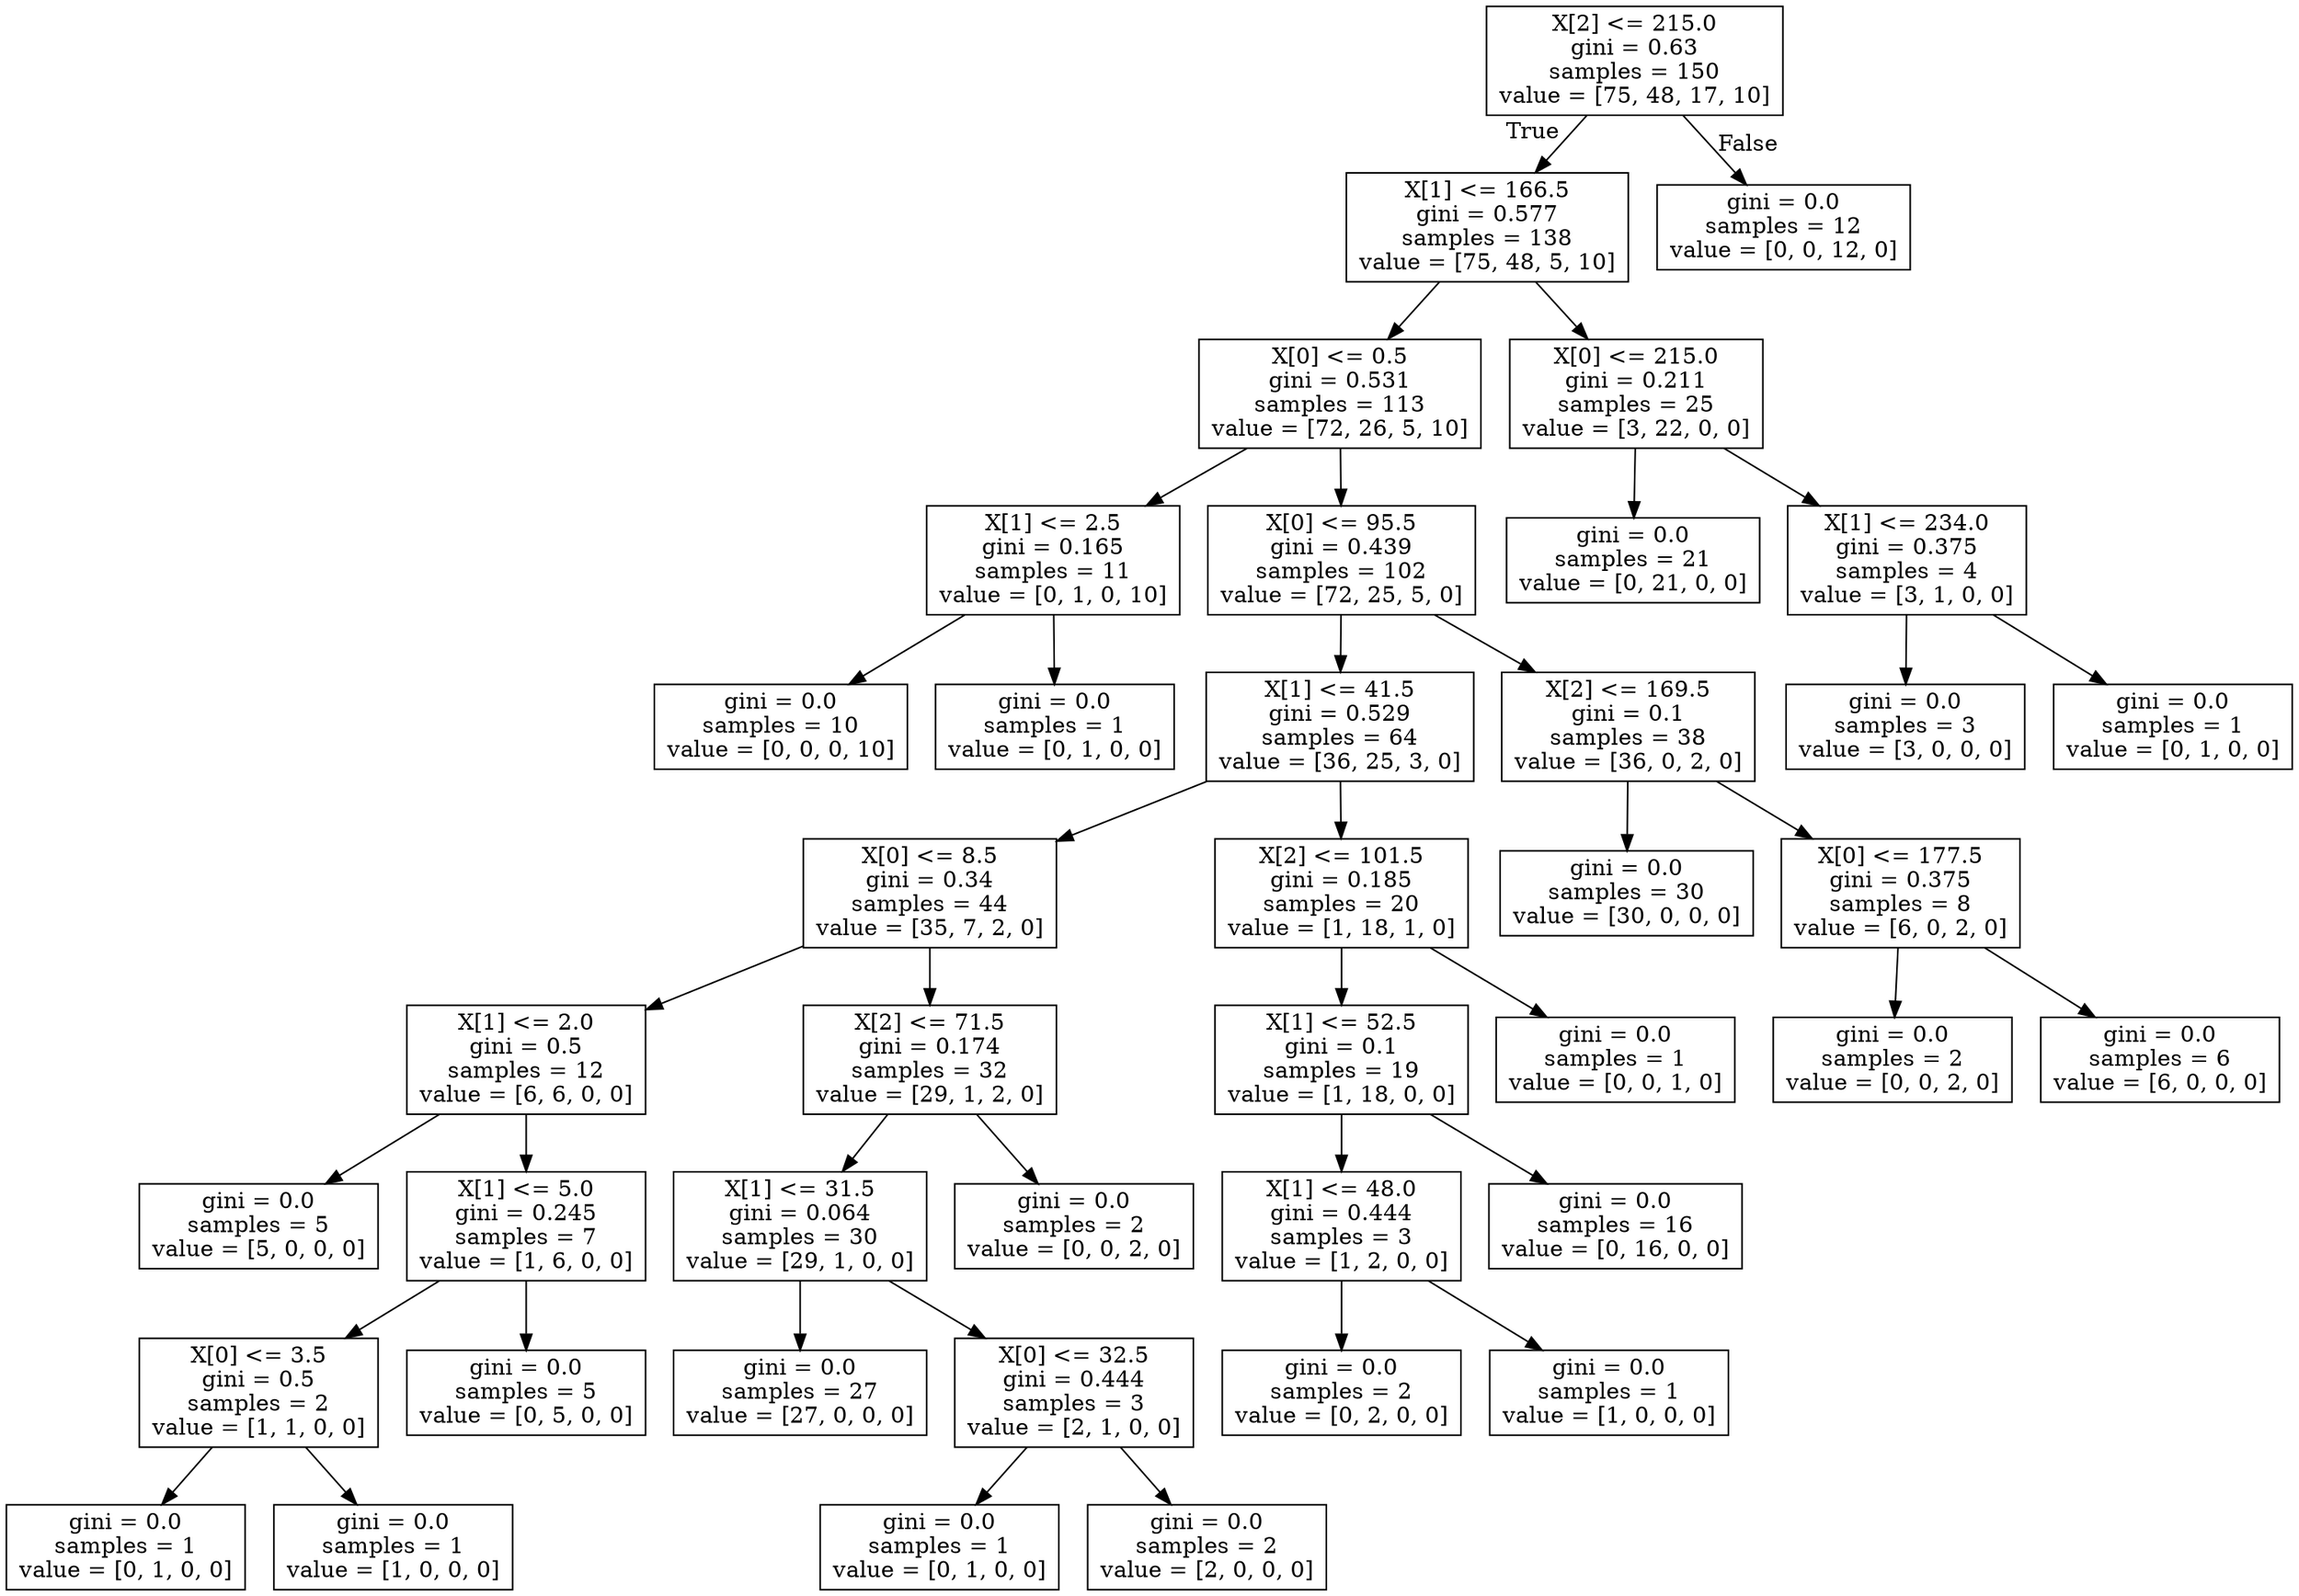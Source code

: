 digraph Tree {
node [shape=box] ;
0 [label="X[2] <= 215.0\ngini = 0.63\nsamples = 150\nvalue = [75, 48, 17, 10]"] ;
1 [label="X[1] <= 166.5\ngini = 0.577\nsamples = 138\nvalue = [75, 48, 5, 10]"] ;
0 -> 1 [labeldistance=2.5, labelangle=45, headlabel="True"] ;
2 [label="X[0] <= 0.5\ngini = 0.531\nsamples = 113\nvalue = [72, 26, 5, 10]"] ;
1 -> 2 ;
3 [label="X[1] <= 2.5\ngini = 0.165\nsamples = 11\nvalue = [0, 1, 0, 10]"] ;
2 -> 3 ;
4 [label="gini = 0.0\nsamples = 10\nvalue = [0, 0, 0, 10]"] ;
3 -> 4 ;
5 [label="gini = 0.0\nsamples = 1\nvalue = [0, 1, 0, 0]"] ;
3 -> 5 ;
6 [label="X[0] <= 95.5\ngini = 0.439\nsamples = 102\nvalue = [72, 25, 5, 0]"] ;
2 -> 6 ;
7 [label="X[1] <= 41.5\ngini = 0.529\nsamples = 64\nvalue = [36, 25, 3, 0]"] ;
6 -> 7 ;
8 [label="X[0] <= 8.5\ngini = 0.34\nsamples = 44\nvalue = [35, 7, 2, 0]"] ;
7 -> 8 ;
9 [label="X[1] <= 2.0\ngini = 0.5\nsamples = 12\nvalue = [6, 6, 0, 0]"] ;
8 -> 9 ;
10 [label="gini = 0.0\nsamples = 5\nvalue = [5, 0, 0, 0]"] ;
9 -> 10 ;
11 [label="X[1] <= 5.0\ngini = 0.245\nsamples = 7\nvalue = [1, 6, 0, 0]"] ;
9 -> 11 ;
12 [label="X[0] <= 3.5\ngini = 0.5\nsamples = 2\nvalue = [1, 1, 0, 0]"] ;
11 -> 12 ;
13 [label="gini = 0.0\nsamples = 1\nvalue = [0, 1, 0, 0]"] ;
12 -> 13 ;
14 [label="gini = 0.0\nsamples = 1\nvalue = [1, 0, 0, 0]"] ;
12 -> 14 ;
15 [label="gini = 0.0\nsamples = 5\nvalue = [0, 5, 0, 0]"] ;
11 -> 15 ;
16 [label="X[2] <= 71.5\ngini = 0.174\nsamples = 32\nvalue = [29, 1, 2, 0]"] ;
8 -> 16 ;
17 [label="X[1] <= 31.5\ngini = 0.064\nsamples = 30\nvalue = [29, 1, 0, 0]"] ;
16 -> 17 ;
18 [label="gini = 0.0\nsamples = 27\nvalue = [27, 0, 0, 0]"] ;
17 -> 18 ;
19 [label="X[0] <= 32.5\ngini = 0.444\nsamples = 3\nvalue = [2, 1, 0, 0]"] ;
17 -> 19 ;
20 [label="gini = 0.0\nsamples = 1\nvalue = [0, 1, 0, 0]"] ;
19 -> 20 ;
21 [label="gini = 0.0\nsamples = 2\nvalue = [2, 0, 0, 0]"] ;
19 -> 21 ;
22 [label="gini = 0.0\nsamples = 2\nvalue = [0, 0, 2, 0]"] ;
16 -> 22 ;
23 [label="X[2] <= 101.5\ngini = 0.185\nsamples = 20\nvalue = [1, 18, 1, 0]"] ;
7 -> 23 ;
24 [label="X[1] <= 52.5\ngini = 0.1\nsamples = 19\nvalue = [1, 18, 0, 0]"] ;
23 -> 24 ;
25 [label="X[1] <= 48.0\ngini = 0.444\nsamples = 3\nvalue = [1, 2, 0, 0]"] ;
24 -> 25 ;
26 [label="gini = 0.0\nsamples = 2\nvalue = [0, 2, 0, 0]"] ;
25 -> 26 ;
27 [label="gini = 0.0\nsamples = 1\nvalue = [1, 0, 0, 0]"] ;
25 -> 27 ;
28 [label="gini = 0.0\nsamples = 16\nvalue = [0, 16, 0, 0]"] ;
24 -> 28 ;
29 [label="gini = 0.0\nsamples = 1\nvalue = [0, 0, 1, 0]"] ;
23 -> 29 ;
30 [label="X[2] <= 169.5\ngini = 0.1\nsamples = 38\nvalue = [36, 0, 2, 0]"] ;
6 -> 30 ;
31 [label="gini = 0.0\nsamples = 30\nvalue = [30, 0, 0, 0]"] ;
30 -> 31 ;
32 [label="X[0] <= 177.5\ngini = 0.375\nsamples = 8\nvalue = [6, 0, 2, 0]"] ;
30 -> 32 ;
33 [label="gini = 0.0\nsamples = 2\nvalue = [0, 0, 2, 0]"] ;
32 -> 33 ;
34 [label="gini = 0.0\nsamples = 6\nvalue = [6, 0, 0, 0]"] ;
32 -> 34 ;
35 [label="X[0] <= 215.0\ngini = 0.211\nsamples = 25\nvalue = [3, 22, 0, 0]"] ;
1 -> 35 ;
36 [label="gini = 0.0\nsamples = 21\nvalue = [0, 21, 0, 0]"] ;
35 -> 36 ;
37 [label="X[1] <= 234.0\ngini = 0.375\nsamples = 4\nvalue = [3, 1, 0, 0]"] ;
35 -> 37 ;
38 [label="gini = 0.0\nsamples = 3\nvalue = [3, 0, 0, 0]"] ;
37 -> 38 ;
39 [label="gini = 0.0\nsamples = 1\nvalue = [0, 1, 0, 0]"] ;
37 -> 39 ;
40 [label="gini = 0.0\nsamples = 12\nvalue = [0, 0, 12, 0]"] ;
0 -> 40 [labeldistance=2.5, labelangle=-45, headlabel="False"] ;
}